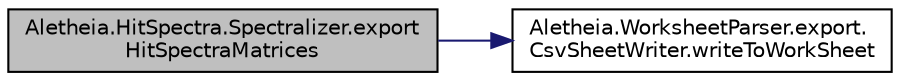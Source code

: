 digraph "Aletheia.HitSpectra.Spectralizer.exportHitSpectraMatrices"
{
  edge [fontname="Helvetica",fontsize="10",labelfontname="Helvetica",labelfontsize="10"];
  node [fontname="Helvetica",fontsize="10",shape=record];
  rankdir="LR";
  Node4 [label="Aletheia.HitSpectra.Spectralizer.export\lHitSpectraMatrices",height=0.2,width=0.4,color="black", fillcolor="grey75", style="filled", fontcolor="black"];
  Node4 -> Node5 [color="midnightblue",fontsize="10",style="solid",fontname="Helvetica"];
  Node5 [label="Aletheia.WorksheetParser.export.\lCsvSheetWriter.writeToWorkSheet",height=0.2,width=0.4,color="black", fillcolor="white", style="filled",URL="$class_aletheia_1_1_worksheet_parser_1_1export_1_1_csv_sheet_writer.html#a3b9fde4ac35c4f5274ee655a4b30bca7",tooltip="It reads each row from datatable and writes using streamwriter "];
}

